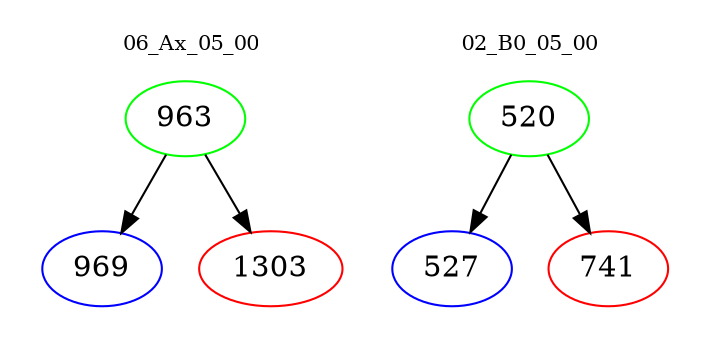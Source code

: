 digraph{
subgraph cluster_0 {
color = white
label = "06_Ax_05_00";
fontsize=10;
T0_963 [label="963", color="green"]
T0_963 -> T0_969 [color="black"]
T0_969 [label="969", color="blue"]
T0_963 -> T0_1303 [color="black"]
T0_1303 [label="1303", color="red"]
}
subgraph cluster_1 {
color = white
label = "02_B0_05_00";
fontsize=10;
T1_520 [label="520", color="green"]
T1_520 -> T1_527 [color="black"]
T1_527 [label="527", color="blue"]
T1_520 -> T1_741 [color="black"]
T1_741 [label="741", color="red"]
}
}

